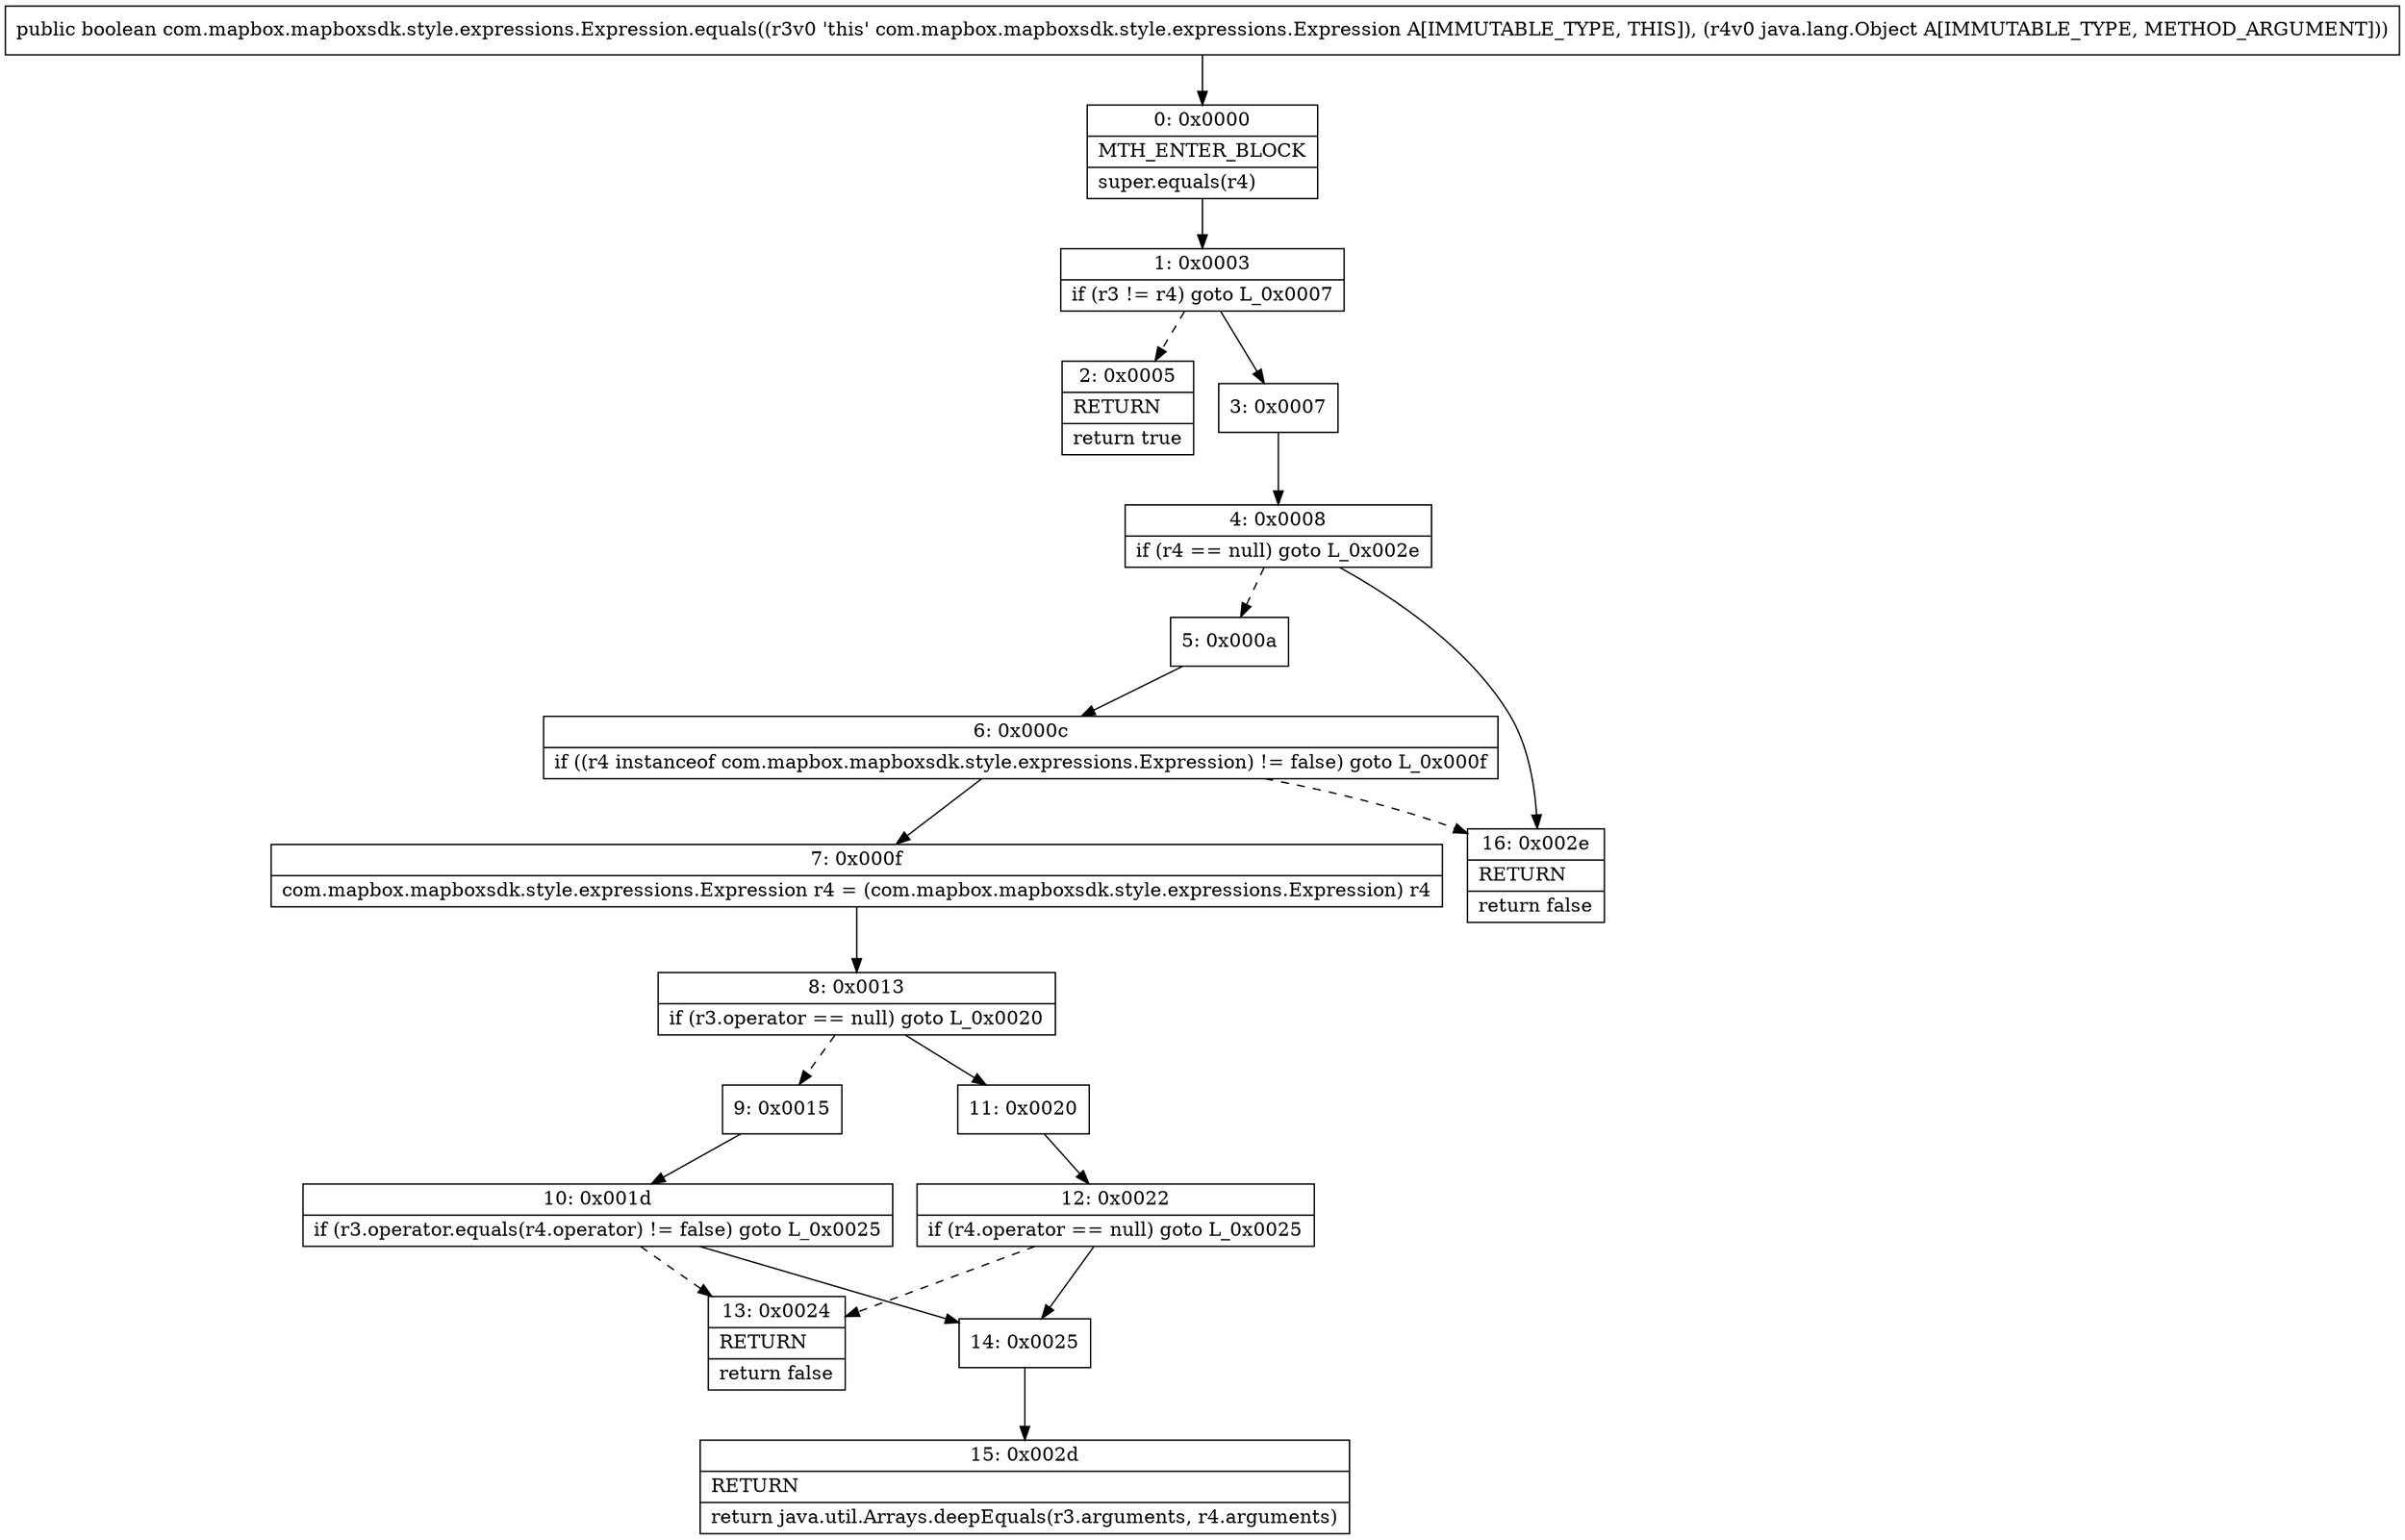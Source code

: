 digraph "CFG forcom.mapbox.mapboxsdk.style.expressions.Expression.equals(Ljava\/lang\/Object;)Z" {
Node_0 [shape=record,label="{0\:\ 0x0000|MTH_ENTER_BLOCK\l|super.equals(r4)\l}"];
Node_1 [shape=record,label="{1\:\ 0x0003|if (r3 != r4) goto L_0x0007\l}"];
Node_2 [shape=record,label="{2\:\ 0x0005|RETURN\l|return true\l}"];
Node_3 [shape=record,label="{3\:\ 0x0007}"];
Node_4 [shape=record,label="{4\:\ 0x0008|if (r4 == null) goto L_0x002e\l}"];
Node_5 [shape=record,label="{5\:\ 0x000a}"];
Node_6 [shape=record,label="{6\:\ 0x000c|if ((r4 instanceof com.mapbox.mapboxsdk.style.expressions.Expression) != false) goto L_0x000f\l}"];
Node_7 [shape=record,label="{7\:\ 0x000f|com.mapbox.mapboxsdk.style.expressions.Expression r4 = (com.mapbox.mapboxsdk.style.expressions.Expression) r4\l}"];
Node_8 [shape=record,label="{8\:\ 0x0013|if (r3.operator == null) goto L_0x0020\l}"];
Node_9 [shape=record,label="{9\:\ 0x0015}"];
Node_10 [shape=record,label="{10\:\ 0x001d|if (r3.operator.equals(r4.operator) != false) goto L_0x0025\l}"];
Node_11 [shape=record,label="{11\:\ 0x0020}"];
Node_12 [shape=record,label="{12\:\ 0x0022|if (r4.operator == null) goto L_0x0025\l}"];
Node_13 [shape=record,label="{13\:\ 0x0024|RETURN\l|return false\l}"];
Node_14 [shape=record,label="{14\:\ 0x0025}"];
Node_15 [shape=record,label="{15\:\ 0x002d|RETURN\l|return java.util.Arrays.deepEquals(r3.arguments, r4.arguments)\l}"];
Node_16 [shape=record,label="{16\:\ 0x002e|RETURN\l|return false\l}"];
MethodNode[shape=record,label="{public boolean com.mapbox.mapboxsdk.style.expressions.Expression.equals((r3v0 'this' com.mapbox.mapboxsdk.style.expressions.Expression A[IMMUTABLE_TYPE, THIS]), (r4v0 java.lang.Object A[IMMUTABLE_TYPE, METHOD_ARGUMENT])) }"];
MethodNode -> Node_0;
Node_0 -> Node_1;
Node_1 -> Node_2[style=dashed];
Node_1 -> Node_3;
Node_3 -> Node_4;
Node_4 -> Node_5[style=dashed];
Node_4 -> Node_16;
Node_5 -> Node_6;
Node_6 -> Node_7;
Node_6 -> Node_16[style=dashed];
Node_7 -> Node_8;
Node_8 -> Node_9[style=dashed];
Node_8 -> Node_11;
Node_9 -> Node_10;
Node_10 -> Node_14;
Node_10 -> Node_13[style=dashed];
Node_11 -> Node_12;
Node_12 -> Node_13[style=dashed];
Node_12 -> Node_14;
Node_14 -> Node_15;
}

